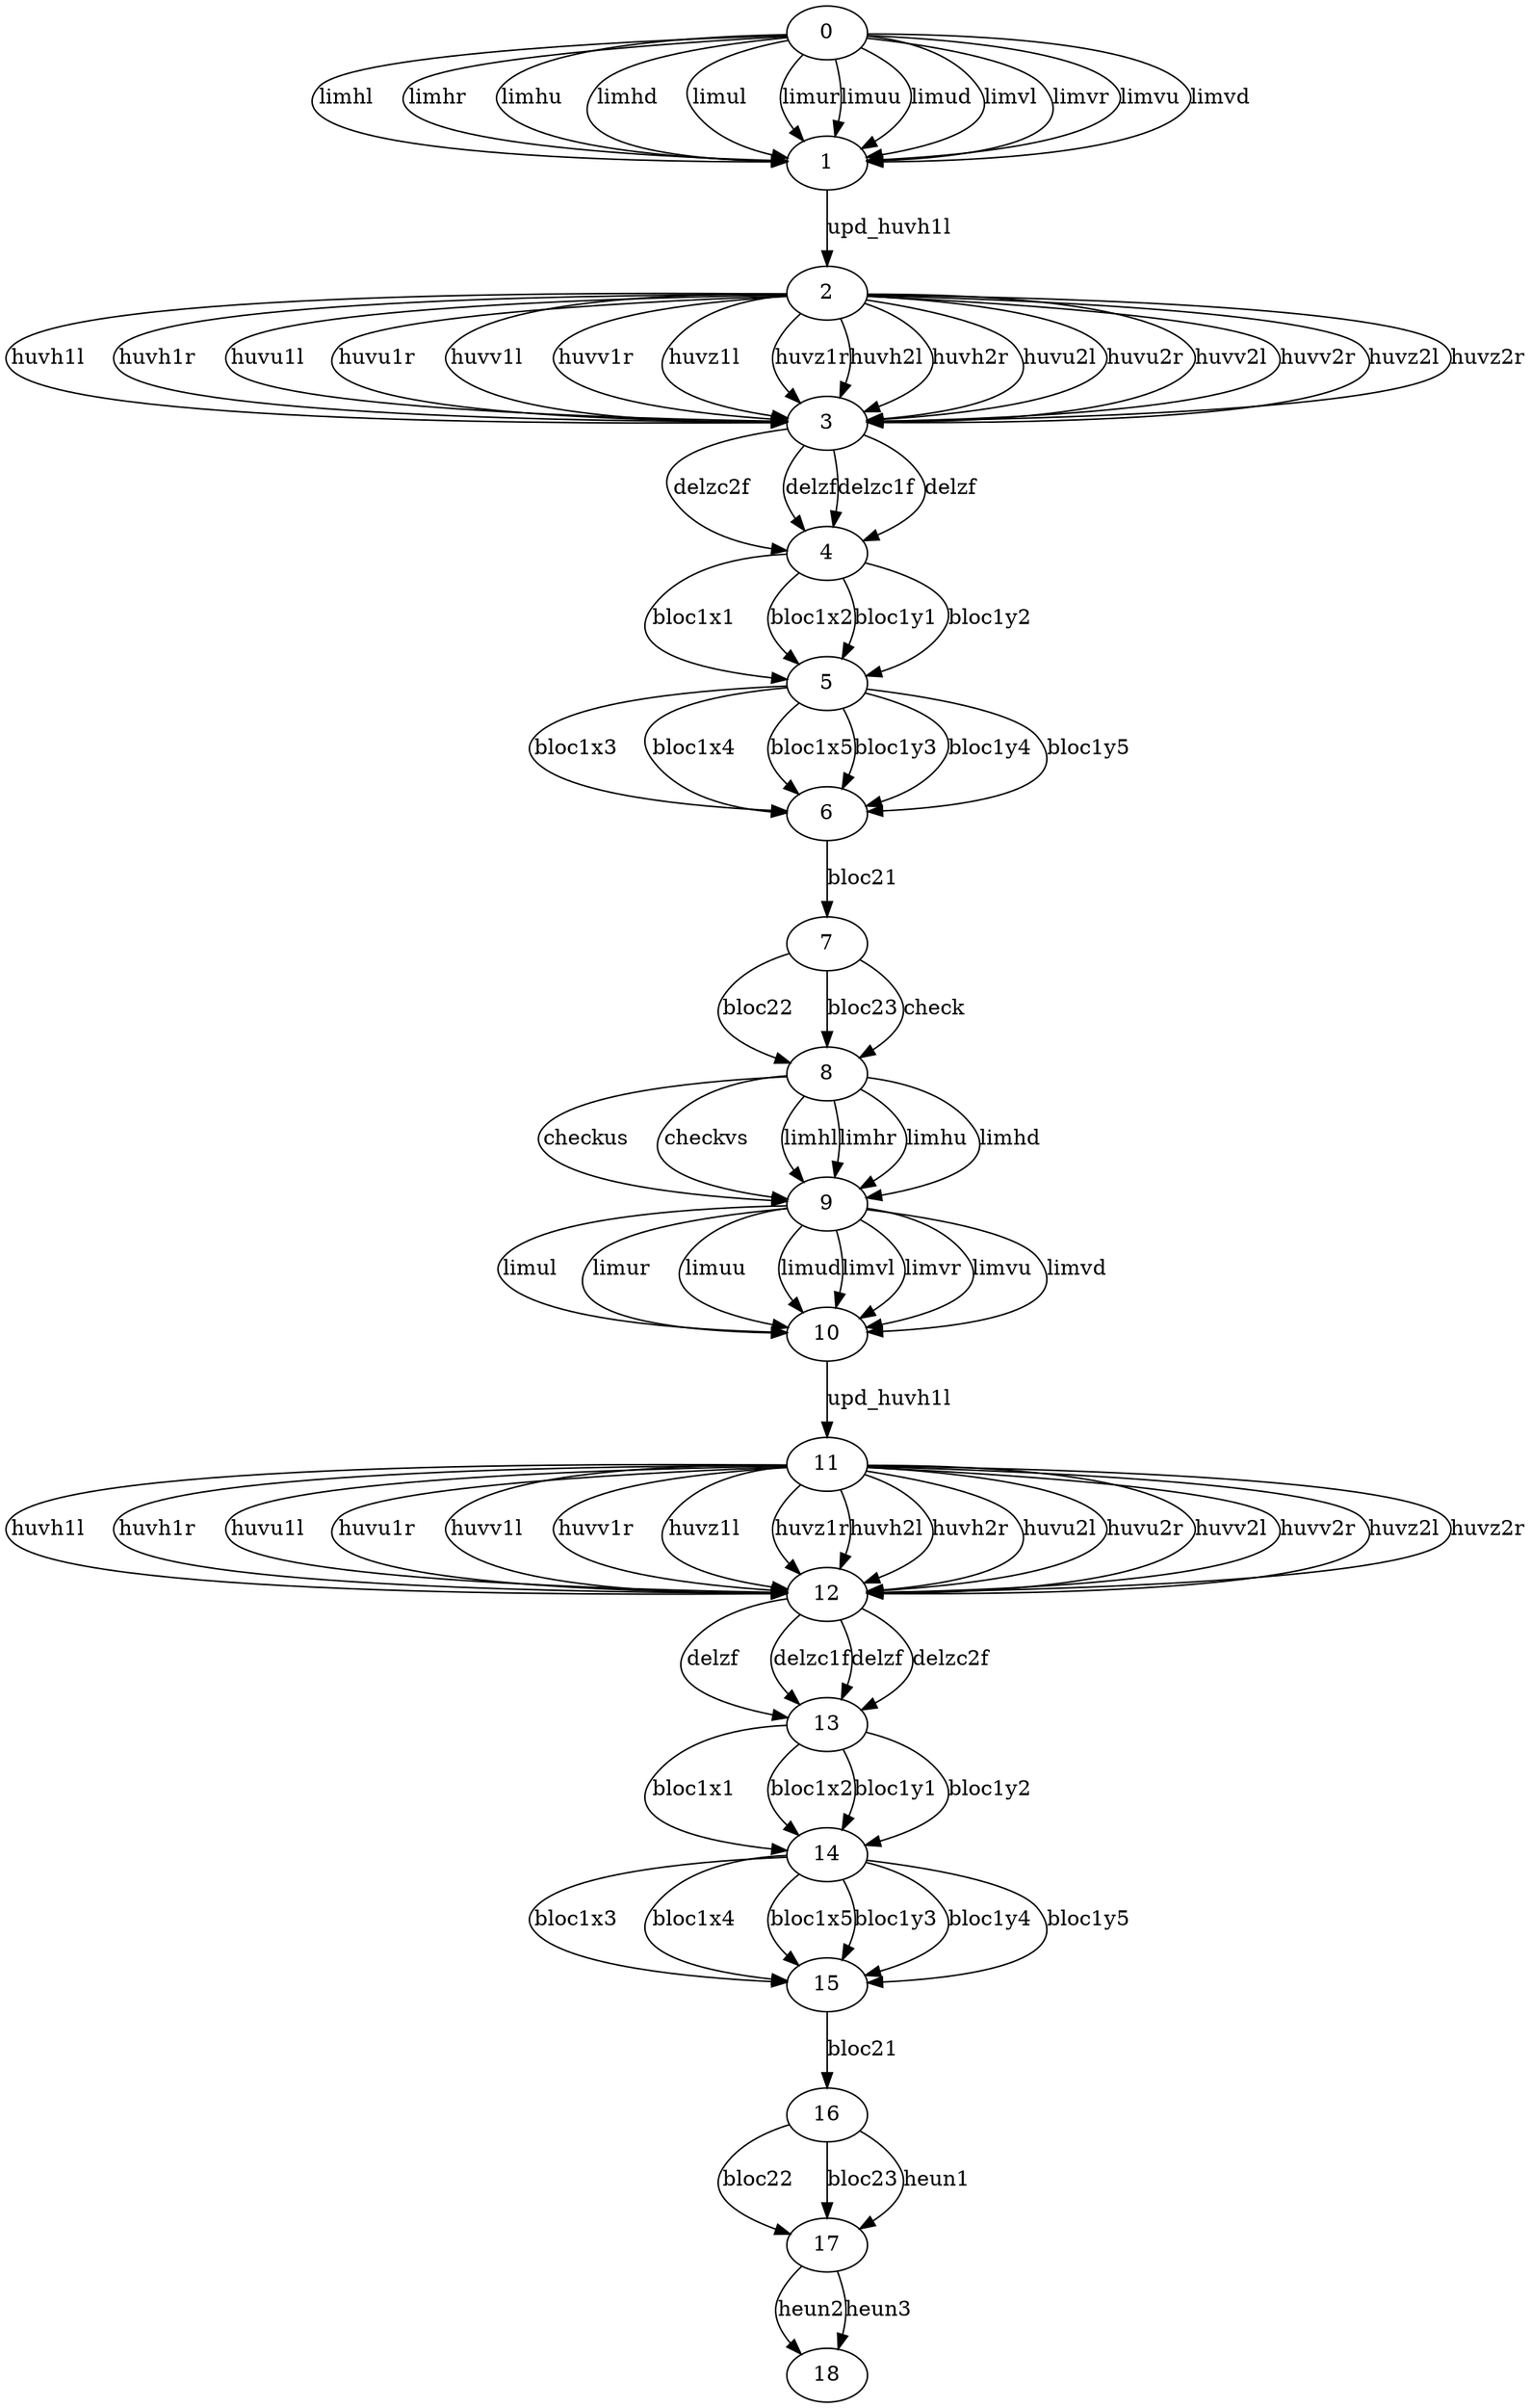 digraph  {
	0 -> 1 [key=0,
	label=limhl];
0 -> 1 [key=1,
label=limhr];
0 -> 1 [key=2,
label=limhu];
0 -> 1 [key=3,
label=limhd];
0 -> 1 [key=4,
label=limul];
0 -> 1 [key=5,
label=limur];
0 -> 1 [key=6,
label=limuu];
0 -> 1 [key=7,
label=limud];
0 -> 1 [key=8,
label=limvl];
0 -> 1 [key=9,
label=limvr];
0 -> 1 [key=10,
label=limvu];
0 -> 1 [key=11,
label=limvd];
1 -> 2 [key=0,
label=upd_huvh1l];
2 -> 3 [key=0,
label=huvh1l];
2 -> 3 [key=1,
label=huvh1r];
2 -> 3 [key=2,
label=huvu1l];
2 -> 3 [key=3,
label=huvu1r];
2 -> 3 [key=4,
label=huvv1l];
2 -> 3 [key=5,
label=huvv1r];
2 -> 3 [key=6,
label=huvz1l];
2 -> 3 [key=7,
label=huvz1r];
2 -> 3 [key=8,
label=huvh2l];
2 -> 3 [key=9,
label=huvh2r];
2 -> 3 [key=10,
label=huvu2l];
2 -> 3 [key=11,
label=huvu2r];
2 -> 3 [key=12,
label=huvv2l];
2 -> 3 [key=13,
label=huvv2r];
2 -> 3 [key=14,
label=huvz2l];
2 -> 3 [key=15,
label=huvz2r];
3 -> 4 [key=0,
label=delzc2f];
3 -> 4 [key=1,
label=delzf];
3 -> 4 [key=2,
label=delzc1f];
3 -> 4 [key=3,
label=delzf];
4 -> 5 [key=0,
label=bloc1x1];
4 -> 5 [key=1,
label=bloc1x2];
4 -> 5 [key=2,
label=bloc1y1];
4 -> 5 [key=3,
label=bloc1y2];
5 -> 6 [key=0,
label=bloc1x3];
5 -> 6 [key=1,
label=bloc1x4];
5 -> 6 [key=2,
label=bloc1x5];
5 -> 6 [key=3,
label=bloc1y3];
5 -> 6 [key=4,
label=bloc1y4];
5 -> 6 [key=5,
label=bloc1y5];
6 -> 7 [key=0,
label=bloc21];
7 -> 8 [key=0,
label=bloc22];
7 -> 8 [key=1,
label=bloc23];
7 -> 8 [key=2,
label=check];
8 -> 9 [key=0,
label=checkus];
8 -> 9 [key=1,
label=checkvs];
8 -> 9 [key=2,
label=limhl];
8 -> 9 [key=3,
label=limhr];
8 -> 9 [key=4,
label=limhu];
8 -> 9 [key=5,
label=limhd];
9 -> 10 [key=0,
label=limul];
9 -> 10 [key=1,
label=limur];
9 -> 10 [key=2,
label=limuu];
9 -> 10 [key=3,
label=limud];
9 -> 10 [key=4,
label=limvl];
9 -> 10 [key=5,
label=limvr];
9 -> 10 [key=6,
label=limvu];
9 -> 10 [key=7,
label=limvd];
10 -> 11 [key=0,
label=upd_huvh1l];
11 -> 12 [key=0,
label=huvh1l];
11 -> 12 [key=1,
label=huvh1r];
11 -> 12 [key=2,
label=huvu1l];
11 -> 12 [key=3,
label=huvu1r];
11 -> 12 [key=4,
label=huvv1l];
11 -> 12 [key=5,
label=huvv1r];
11 -> 12 [key=6,
label=huvz1l];
11 -> 12 [key=7,
label=huvz1r];
11 -> 12 [key=8,
label=huvh2l];
11 -> 12 [key=9,
label=huvh2r];
11 -> 12 [key=10,
label=huvu2l];
11 -> 12 [key=11,
label=huvu2r];
11 -> 12 [key=12,
label=huvv2l];
11 -> 12 [key=13,
label=huvv2r];
11 -> 12 [key=14,
label=huvz2l];
11 -> 12 [key=15,
label=huvz2r];
12 -> 13 [key=0,
label=delzf];
12 -> 13 [key=1,
label=delzc1f];
12 -> 13 [key=2,
label=delzf];
12 -> 13 [key=3,
label=delzc2f];
13 -> 14 [key=0,
label=bloc1x1];
13 -> 14 [key=1,
label=bloc1x2];
13 -> 14 [key=2,
label=bloc1y1];
13 -> 14 [key=3,
label=bloc1y2];
14 -> 15 [key=0,
label=bloc1x3];
14 -> 15 [key=1,
label=bloc1x4];
14 -> 15 [key=2,
label=bloc1x5];
14 -> 15 [key=3,
label=bloc1y3];
14 -> 15 [key=4,
label=bloc1y4];
14 -> 15 [key=5,
label=bloc1y5];
15 -> 16 [key=0,
label=bloc21];
16 -> 17 [key=0,
label=bloc22];
16 -> 17 [key=1,
label=bloc23];
16 -> 17 [key=2,
label=heun1];
17 -> 18 [key=0,
label=heun2];
17 -> 18 [key=1,
label=heun3];
}
